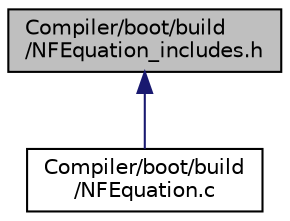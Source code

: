 digraph "Compiler/boot/build/NFEquation_includes.h"
{
  edge [fontname="Helvetica",fontsize="10",labelfontname="Helvetica",labelfontsize="10"];
  node [fontname="Helvetica",fontsize="10",shape=record];
  Node14 [label="Compiler/boot/build\l/NFEquation_includes.h",height=0.2,width=0.4,color="black", fillcolor="grey75", style="filled", fontcolor="black"];
  Node14 -> Node15 [dir="back",color="midnightblue",fontsize="10",style="solid",fontname="Helvetica"];
  Node15 [label="Compiler/boot/build\l/NFEquation.c",height=0.2,width=0.4,color="black", fillcolor="white", style="filled",URL="$d8/d7a/_n_f_equation_8c.html"];
}
